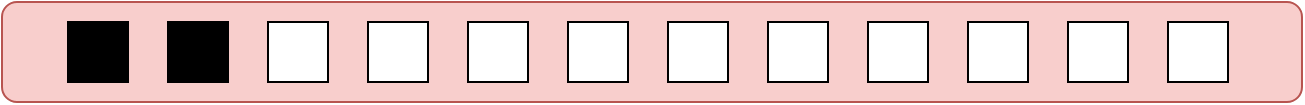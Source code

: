 <mxfile version="21.6.9" type="github">
  <diagram name="第 1 页" id="04hBHjbx0xGgv9nJt4oE">
    <mxGraphModel dx="1434" dy="758" grid="1" gridSize="10" guides="1" tooltips="1" connect="1" arrows="1" fold="1" page="1" pageScale="1" pageWidth="827" pageHeight="1169" math="0" shadow="0">
      <root>
        <mxCell id="0" />
        <mxCell id="1" parent="0" />
        <mxCell id="op5o-dLxVGm1uc3Zo5FP-15" value="" style="rounded=1;whiteSpace=wrap;html=1;fillColor=#f8cecc;strokeColor=#b85450;" vertex="1" parent="1">
          <mxGeometry x="100" y="340" width="650" height="50" as="geometry" />
        </mxCell>
        <mxCell id="op5o-dLxVGm1uc3Zo5FP-16" value="" style="rounded=0;whiteSpace=wrap;html=1;fillColor=#000000;" vertex="1" parent="1">
          <mxGeometry x="133" y="350" width="30" height="30" as="geometry" />
        </mxCell>
        <mxCell id="op5o-dLxVGm1uc3Zo5FP-17" value="" style="rounded=0;whiteSpace=wrap;html=1;fillColor=#000000;" vertex="1" parent="1">
          <mxGeometry x="183" y="350" width="30" height="30" as="geometry" />
        </mxCell>
        <mxCell id="op5o-dLxVGm1uc3Zo5FP-18" value="" style="rounded=0;whiteSpace=wrap;html=1;fillColor=#FFFFFF;" vertex="1" parent="1">
          <mxGeometry x="233" y="350" width="30" height="30" as="geometry" />
        </mxCell>
        <mxCell id="op5o-dLxVGm1uc3Zo5FP-19" value="" style="rounded=0;whiteSpace=wrap;html=1;fillColor=#FFFFFF;" vertex="1" parent="1">
          <mxGeometry x="283" y="350" width="30" height="30" as="geometry" />
        </mxCell>
        <mxCell id="op5o-dLxVGm1uc3Zo5FP-20" value="" style="rounded=0;whiteSpace=wrap;html=1;fillColor=#FFFFFF;" vertex="1" parent="1">
          <mxGeometry x="333" y="350" width="30" height="30" as="geometry" />
        </mxCell>
        <mxCell id="op5o-dLxVGm1uc3Zo5FP-21" value="" style="rounded=0;whiteSpace=wrap;html=1;fillColor=#FFFFFF;" vertex="1" parent="1">
          <mxGeometry x="383" y="350" width="30" height="30" as="geometry" />
        </mxCell>
        <mxCell id="op5o-dLxVGm1uc3Zo5FP-22" value="" style="rounded=0;whiteSpace=wrap;html=1;fillColor=#FFFFFF;" vertex="1" parent="1">
          <mxGeometry x="433" y="350" width="30" height="30" as="geometry" />
        </mxCell>
        <mxCell id="op5o-dLxVGm1uc3Zo5FP-23" value="" style="rounded=0;whiteSpace=wrap;html=1;fillColor=#FFFFFF;" vertex="1" parent="1">
          <mxGeometry x="483" y="350" width="30" height="30" as="geometry" />
        </mxCell>
        <mxCell id="op5o-dLxVGm1uc3Zo5FP-24" value="" style="rounded=0;whiteSpace=wrap;html=1;fillColor=#FFFFFF;" vertex="1" parent="1">
          <mxGeometry x="533" y="350" width="30" height="30" as="geometry" />
        </mxCell>
        <mxCell id="op5o-dLxVGm1uc3Zo5FP-25" value="" style="rounded=0;whiteSpace=wrap;html=1;fillColor=#FFFFFF;" vertex="1" parent="1">
          <mxGeometry x="583" y="350" width="30" height="30" as="geometry" />
        </mxCell>
        <mxCell id="op5o-dLxVGm1uc3Zo5FP-26" value="" style="rounded=0;whiteSpace=wrap;html=1;fillColor=#FFFFFF;" vertex="1" parent="1">
          <mxGeometry x="633" y="350" width="30" height="30" as="geometry" />
        </mxCell>
        <mxCell id="op5o-dLxVGm1uc3Zo5FP-27" value="" style="rounded=0;whiteSpace=wrap;html=1;fillColor=#FFFFFF;" vertex="1" parent="1">
          <mxGeometry x="683" y="350" width="30" height="30" as="geometry" />
        </mxCell>
      </root>
    </mxGraphModel>
  </diagram>
</mxfile>
